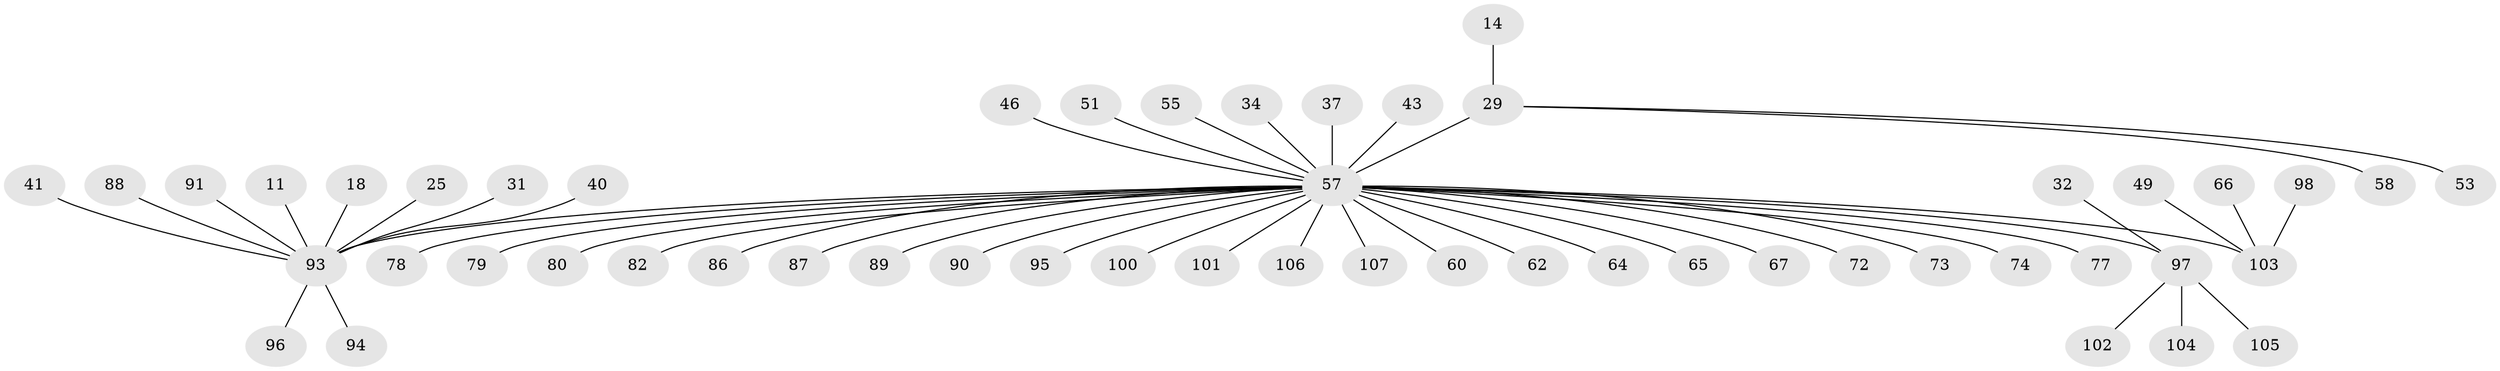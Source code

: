 // original degree distribution, {31: 0.009345794392523364, 2: 0.21495327102803738, 27: 0.009345794392523364, 4: 0.037383177570093455, 1: 0.5794392523364486, 5: 0.018691588785046728, 6: 0.009345794392523364, 7: 0.018691588785046728, 10: 0.009345794392523364, 3: 0.09345794392523364}
// Generated by graph-tools (version 1.1) at 2025/48/03/09/25 04:48:01]
// undirected, 53 vertices, 52 edges
graph export_dot {
graph [start="1"]
  node [color=gray90,style=filled];
  11;
  14;
  18;
  25;
  29 [super="+21"];
  31;
  32 [super="+22"];
  34;
  37;
  40;
  41;
  43;
  46;
  49;
  51 [super="+42"];
  53;
  55;
  57 [super="+6+20+3+5+13+23+26+27+28+30"];
  58 [super="+35"];
  60;
  62;
  64;
  65;
  66;
  67 [super="+24"];
  72;
  73;
  74 [super="+47"];
  77;
  78;
  79;
  80 [super="+33"];
  82;
  86 [super="+70"];
  87 [super="+69"];
  88;
  89 [super="+75+84"];
  90 [super="+83"];
  91;
  93 [super="+63"];
  94;
  95 [super="+48"];
  96;
  97 [super="+54+8+17"];
  98;
  100 [super="+99"];
  101 [super="+92"];
  102 [super="+71"];
  103 [super="+44+59"];
  104;
  105;
  106;
  107;
  11 -- 93;
  14 -- 29;
  18 -- 93;
  25 -- 93;
  29 -- 53;
  29 -- 57 [weight=5];
  29 -- 58;
  31 -- 93;
  32 -- 97;
  34 -- 57;
  37 -- 57;
  40 -- 93;
  41 -- 93;
  43 -- 57;
  46 -- 57;
  49 -- 103;
  51 -- 57;
  55 -- 57;
  57 -- 82;
  57 -- 93 [weight=7];
  57 -- 103 [weight=4];
  57 -- 60;
  57 -- 62;
  57 -- 64;
  57 -- 65;
  57 -- 72;
  57 -- 73;
  57 -- 77;
  57 -- 78;
  57 -- 79;
  57 -- 97 [weight=4];
  57 -- 106;
  57 -- 107;
  57 -- 67;
  57 -- 80;
  57 -- 74;
  57 -- 95;
  57 -- 87;
  57 -- 86;
  57 -- 89 [weight=2];
  57 -- 90;
  57 -- 101;
  57 -- 100;
  66 -- 103;
  88 -- 93;
  91 -- 93;
  93 -- 96;
  93 -- 94;
  97 -- 105;
  97 -- 104;
  97 -- 102;
  98 -- 103;
}
